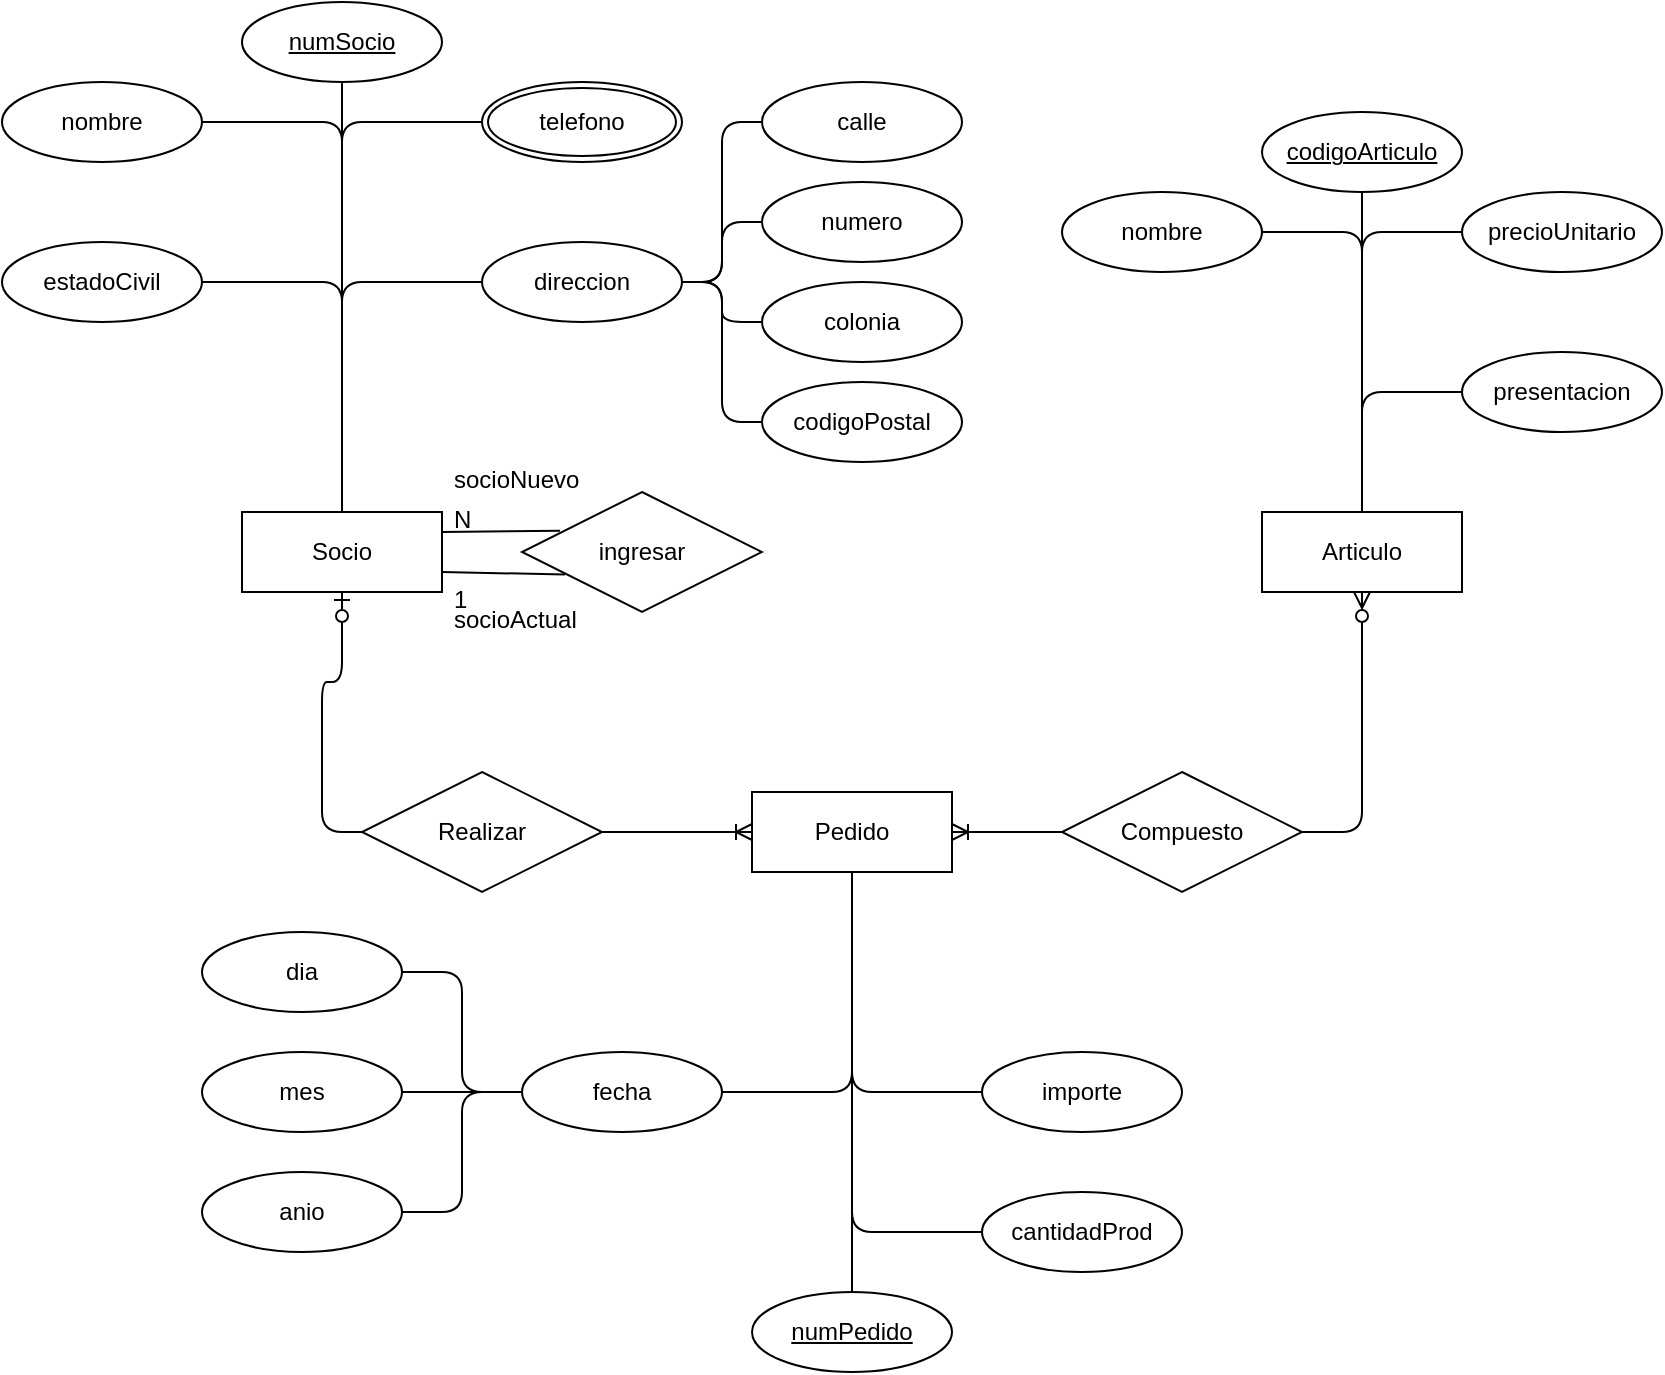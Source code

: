 <mxfile version="24.4.10" type="github">
  <diagram name="Page-1" id="ac-i3KU7QuDOE-IfPuUs">
    <mxGraphModel dx="683" dy="376" grid="1" gridSize="10" guides="1" tooltips="1" connect="1" arrows="1" fold="1" page="1" pageScale="1" pageWidth="850" pageHeight="1100" math="0" shadow="0">
      <root>
        <mxCell id="0" />
        <mxCell id="1" parent="0" />
        <mxCell id="_hiJIPgMftrgZChGUFek-8" style="edgeStyle=orthogonalEdgeStyle;rounded=1;orthogonalLoop=1;jettySize=auto;html=1;exitX=0.5;exitY=1;exitDx=0;exitDy=0;entryX=1;entryY=0.5;entryDx=0;entryDy=0;endArrow=none;endFill=0;startArrow=ERzeroToMany;startFill=0;curved=0;" edge="1" parent="1" source="_hiJIPgMftrgZChGUFek-1" target="_hiJIPgMftrgZChGUFek-5">
          <mxGeometry relative="1" as="geometry" />
        </mxCell>
        <mxCell id="_hiJIPgMftrgZChGUFek-34" style="edgeStyle=orthogonalEdgeStyle;rounded=1;orthogonalLoop=1;jettySize=auto;html=1;exitX=0.5;exitY=0;exitDx=0;exitDy=0;entryX=0.5;entryY=1;entryDx=0;entryDy=0;curved=0;endArrow=none;endFill=0;" edge="1" parent="1" source="_hiJIPgMftrgZChGUFek-1" target="_hiJIPgMftrgZChGUFek-10">
          <mxGeometry relative="1" as="geometry" />
        </mxCell>
        <mxCell id="_hiJIPgMftrgZChGUFek-39" style="edgeStyle=orthogonalEdgeStyle;rounded=1;orthogonalLoop=1;jettySize=auto;html=1;exitX=0.5;exitY=0;exitDx=0;exitDy=0;entryX=1;entryY=0.5;entryDx=0;entryDy=0;curved=0;endArrow=none;endFill=0;" edge="1" parent="1" source="_hiJIPgMftrgZChGUFek-1" target="_hiJIPgMftrgZChGUFek-33">
          <mxGeometry relative="1" as="geometry" />
        </mxCell>
        <mxCell id="_hiJIPgMftrgZChGUFek-40" style="edgeStyle=orthogonalEdgeStyle;rounded=1;orthogonalLoop=1;jettySize=auto;html=1;exitX=0.5;exitY=0;exitDx=0;exitDy=0;entryX=0;entryY=0.5;entryDx=0;entryDy=0;curved=0;endArrow=none;endFill=0;" edge="1" parent="1" source="_hiJIPgMftrgZChGUFek-1" target="_hiJIPgMftrgZChGUFek-32">
          <mxGeometry relative="1" as="geometry" />
        </mxCell>
        <mxCell id="_hiJIPgMftrgZChGUFek-41" style="edgeStyle=orthogonalEdgeStyle;rounded=1;orthogonalLoop=1;jettySize=auto;html=1;exitX=0.5;exitY=0;exitDx=0;exitDy=0;entryX=0;entryY=0.5;entryDx=0;entryDy=0;curved=0;endArrow=none;endFill=0;" edge="1" parent="1" source="_hiJIPgMftrgZChGUFek-1" target="_hiJIPgMftrgZChGUFek-31">
          <mxGeometry relative="1" as="geometry" />
        </mxCell>
        <mxCell id="_hiJIPgMftrgZChGUFek-1" value="Articulo" style="whiteSpace=wrap;html=1;align=center;" vertex="1" parent="1">
          <mxGeometry x="630" y="280" width="100" height="40" as="geometry" />
        </mxCell>
        <mxCell id="_hiJIPgMftrgZChGUFek-45" style="edgeStyle=orthogonalEdgeStyle;rounded=1;orthogonalLoop=1;jettySize=auto;html=1;exitX=0.5;exitY=1;exitDx=0;exitDy=0;entryX=0.5;entryY=0;entryDx=0;entryDy=0;curved=0;endArrow=none;endFill=0;" edge="1" parent="1" source="_hiJIPgMftrgZChGUFek-2" target="_hiJIPgMftrgZChGUFek-11">
          <mxGeometry relative="1" as="geometry" />
        </mxCell>
        <mxCell id="_hiJIPgMftrgZChGUFek-46" style="edgeStyle=orthogonalEdgeStyle;rounded=1;orthogonalLoop=1;jettySize=auto;html=1;exitX=0.5;exitY=1;exitDx=0;exitDy=0;entryX=0;entryY=0.5;entryDx=0;entryDy=0;curved=0;endArrow=none;endFill=0;" edge="1" parent="1" source="_hiJIPgMftrgZChGUFek-2" target="_hiJIPgMftrgZChGUFek-43">
          <mxGeometry relative="1" as="geometry" />
        </mxCell>
        <mxCell id="_hiJIPgMftrgZChGUFek-47" style="edgeStyle=orthogonalEdgeStyle;rounded=1;orthogonalLoop=1;jettySize=auto;html=1;exitX=0.5;exitY=1;exitDx=0;exitDy=0;entryX=0;entryY=0.5;entryDx=0;entryDy=0;curved=0;endArrow=none;endFill=0;" edge="1" parent="1" source="_hiJIPgMftrgZChGUFek-2" target="_hiJIPgMftrgZChGUFek-42">
          <mxGeometry relative="1" as="geometry" />
        </mxCell>
        <mxCell id="_hiJIPgMftrgZChGUFek-48" style="edgeStyle=orthogonalEdgeStyle;rounded=1;orthogonalLoop=1;jettySize=auto;html=1;exitX=0.5;exitY=1;exitDx=0;exitDy=0;entryX=1;entryY=0.5;entryDx=0;entryDy=0;curved=0;endArrow=none;endFill=0;" edge="1" parent="1" source="_hiJIPgMftrgZChGUFek-2" target="_hiJIPgMftrgZChGUFek-44">
          <mxGeometry relative="1" as="geometry" />
        </mxCell>
        <mxCell id="_hiJIPgMftrgZChGUFek-2" value="Pedido" style="whiteSpace=wrap;html=1;align=center;" vertex="1" parent="1">
          <mxGeometry x="375" y="420" width="100" height="40" as="geometry" />
        </mxCell>
        <mxCell id="_hiJIPgMftrgZChGUFek-6" style="edgeStyle=orthogonalEdgeStyle;rounded=1;orthogonalLoop=1;jettySize=auto;html=1;exitX=0.5;exitY=1;exitDx=0;exitDy=0;entryX=0;entryY=0.5;entryDx=0;entryDy=0;curved=0;startArrow=ERzeroToOne;startFill=0;endArrow=none;endFill=0;" edge="1" parent="1" source="_hiJIPgMftrgZChGUFek-3" target="_hiJIPgMftrgZChGUFek-4">
          <mxGeometry relative="1" as="geometry" />
        </mxCell>
        <mxCell id="_hiJIPgMftrgZChGUFek-26" style="edgeStyle=orthogonalEdgeStyle;rounded=1;orthogonalLoop=1;jettySize=auto;html=1;exitX=0.5;exitY=0;exitDx=0;exitDy=0;entryX=0;entryY=0.5;entryDx=0;entryDy=0;endArrow=none;endFill=0;curved=0;" edge="1" parent="1" source="_hiJIPgMftrgZChGUFek-3" target="_hiJIPgMftrgZChGUFek-13">
          <mxGeometry relative="1" as="geometry" />
        </mxCell>
        <mxCell id="_hiJIPgMftrgZChGUFek-27" style="edgeStyle=orthogonalEdgeStyle;rounded=1;orthogonalLoop=1;jettySize=auto;html=1;exitX=0.5;exitY=0;exitDx=0;exitDy=0;entryX=1;entryY=0.5;entryDx=0;entryDy=0;curved=0;endArrow=none;endFill=0;" edge="1" parent="1" source="_hiJIPgMftrgZChGUFek-3" target="_hiJIPgMftrgZChGUFek-14">
          <mxGeometry relative="1" as="geometry" />
        </mxCell>
        <mxCell id="_hiJIPgMftrgZChGUFek-28" style="edgeStyle=orthogonalEdgeStyle;rounded=1;orthogonalLoop=1;jettySize=auto;html=1;exitX=0.5;exitY=0;exitDx=0;exitDy=0;entryX=1;entryY=0.5;entryDx=0;entryDy=0;curved=0;endArrow=none;endFill=0;" edge="1" parent="1" source="_hiJIPgMftrgZChGUFek-3" target="_hiJIPgMftrgZChGUFek-15">
          <mxGeometry relative="1" as="geometry" />
        </mxCell>
        <mxCell id="_hiJIPgMftrgZChGUFek-29" style="edgeStyle=orthogonalEdgeStyle;rounded=1;orthogonalLoop=1;jettySize=auto;html=1;exitX=0.5;exitY=0;exitDx=0;exitDy=0;entryX=0.5;entryY=1;entryDx=0;entryDy=0;curved=0;endArrow=none;endFill=0;" edge="1" parent="1" source="_hiJIPgMftrgZChGUFek-3" target="_hiJIPgMftrgZChGUFek-12">
          <mxGeometry relative="1" as="geometry" />
        </mxCell>
        <mxCell id="_hiJIPgMftrgZChGUFek-30" style="edgeStyle=orthogonalEdgeStyle;rounded=1;orthogonalLoop=1;jettySize=auto;html=1;exitX=0.5;exitY=0;exitDx=0;exitDy=0;entryX=0;entryY=0.5;entryDx=0;entryDy=0;curved=0;endArrow=none;endFill=0;" edge="1" parent="1" source="_hiJIPgMftrgZChGUFek-3" target="_hiJIPgMftrgZChGUFek-16">
          <mxGeometry relative="1" as="geometry" />
        </mxCell>
        <mxCell id="_hiJIPgMftrgZChGUFek-3" value="Socio" style="whiteSpace=wrap;html=1;align=center;" vertex="1" parent="1">
          <mxGeometry x="120" y="280" width="100" height="40" as="geometry" />
        </mxCell>
        <mxCell id="_hiJIPgMftrgZChGUFek-7" style="edgeStyle=orthogonalEdgeStyle;rounded=1;orthogonalLoop=1;jettySize=auto;html=1;exitX=1;exitY=0.5;exitDx=0;exitDy=0;entryX=0;entryY=0.5;entryDx=0;entryDy=0;endArrow=ERoneToMany;endFill=0;curved=0;" edge="1" parent="1" source="_hiJIPgMftrgZChGUFek-4" target="_hiJIPgMftrgZChGUFek-2">
          <mxGeometry relative="1" as="geometry" />
        </mxCell>
        <mxCell id="_hiJIPgMftrgZChGUFek-4" value="Realizar" style="shape=rhombus;perimeter=rhombusPerimeter;whiteSpace=wrap;html=1;align=center;" vertex="1" parent="1">
          <mxGeometry x="180" y="410" width="120" height="60" as="geometry" />
        </mxCell>
        <mxCell id="_hiJIPgMftrgZChGUFek-9" style="edgeStyle=orthogonalEdgeStyle;rounded=1;orthogonalLoop=1;jettySize=auto;html=1;exitX=0;exitY=0.5;exitDx=0;exitDy=0;entryX=1;entryY=0.5;entryDx=0;entryDy=0;endArrow=ERoneToMany;endFill=0;curved=0;" edge="1" parent="1" source="_hiJIPgMftrgZChGUFek-5" target="_hiJIPgMftrgZChGUFek-2">
          <mxGeometry relative="1" as="geometry" />
        </mxCell>
        <mxCell id="_hiJIPgMftrgZChGUFek-5" value="Compuesto" style="shape=rhombus;perimeter=rhombusPerimeter;whiteSpace=wrap;html=1;align=center;" vertex="1" parent="1">
          <mxGeometry x="530" y="410" width="120" height="60" as="geometry" />
        </mxCell>
        <mxCell id="_hiJIPgMftrgZChGUFek-10" value="codigoArticulo" style="ellipse;whiteSpace=wrap;html=1;align=center;fontStyle=4;" vertex="1" parent="1">
          <mxGeometry x="630" y="80" width="100" height="40" as="geometry" />
        </mxCell>
        <mxCell id="_hiJIPgMftrgZChGUFek-11" value="numPedido" style="ellipse;whiteSpace=wrap;html=1;align=center;fontStyle=4;" vertex="1" parent="1">
          <mxGeometry x="375" y="670" width="100" height="40" as="geometry" />
        </mxCell>
        <mxCell id="_hiJIPgMftrgZChGUFek-12" value="numSocio" style="ellipse;whiteSpace=wrap;html=1;align=center;fontStyle=4;" vertex="1" parent="1">
          <mxGeometry x="120" y="25" width="100" height="40" as="geometry" />
        </mxCell>
        <mxCell id="_hiJIPgMftrgZChGUFek-22" style="edgeStyle=orthogonalEdgeStyle;rounded=1;orthogonalLoop=1;jettySize=auto;html=1;exitX=1;exitY=0.5;exitDx=0;exitDy=0;entryX=0;entryY=0.5;entryDx=0;entryDy=0;endArrow=none;endFill=0;curved=0;" edge="1" parent="1" source="_hiJIPgMftrgZChGUFek-13" target="_hiJIPgMftrgZChGUFek-20">
          <mxGeometry relative="1" as="geometry" />
        </mxCell>
        <mxCell id="_hiJIPgMftrgZChGUFek-23" style="edgeStyle=orthogonalEdgeStyle;rounded=1;orthogonalLoop=1;jettySize=auto;html=1;exitX=1;exitY=0.5;exitDx=0;exitDy=0;entryX=0;entryY=0.5;entryDx=0;entryDy=0;curved=0;endArrow=none;endFill=0;" edge="1" parent="1" source="_hiJIPgMftrgZChGUFek-13" target="_hiJIPgMftrgZChGUFek-19">
          <mxGeometry relative="1" as="geometry" />
        </mxCell>
        <mxCell id="_hiJIPgMftrgZChGUFek-24" style="edgeStyle=orthogonalEdgeStyle;rounded=1;orthogonalLoop=1;jettySize=auto;html=1;exitX=1;exitY=0.5;exitDx=0;exitDy=0;entryX=0;entryY=0.5;entryDx=0;entryDy=0;endArrow=none;endFill=0;curved=0;" edge="1" parent="1" source="_hiJIPgMftrgZChGUFek-13" target="_hiJIPgMftrgZChGUFek-18">
          <mxGeometry relative="1" as="geometry" />
        </mxCell>
        <mxCell id="_hiJIPgMftrgZChGUFek-25" style="edgeStyle=orthogonalEdgeStyle;rounded=1;orthogonalLoop=1;jettySize=auto;html=1;exitX=1;exitY=0.5;exitDx=0;exitDy=0;entryX=0;entryY=0.5;entryDx=0;entryDy=0;curved=0;endArrow=none;endFill=0;" edge="1" parent="1" source="_hiJIPgMftrgZChGUFek-13" target="_hiJIPgMftrgZChGUFek-17">
          <mxGeometry relative="1" as="geometry" />
        </mxCell>
        <mxCell id="_hiJIPgMftrgZChGUFek-13" value="direccion" style="ellipse;whiteSpace=wrap;html=1;align=center;" vertex="1" parent="1">
          <mxGeometry x="240" y="145" width="100" height="40" as="geometry" />
        </mxCell>
        <mxCell id="_hiJIPgMftrgZChGUFek-14" value="estadoCivil" style="ellipse;whiteSpace=wrap;html=1;align=center;" vertex="1" parent="1">
          <mxGeometry y="145" width="100" height="40" as="geometry" />
        </mxCell>
        <mxCell id="_hiJIPgMftrgZChGUFek-15" value="nombre" style="ellipse;whiteSpace=wrap;html=1;align=center;" vertex="1" parent="1">
          <mxGeometry y="65" width="100" height="40" as="geometry" />
        </mxCell>
        <mxCell id="_hiJIPgMftrgZChGUFek-16" value="telefono" style="ellipse;shape=doubleEllipse;margin=3;whiteSpace=wrap;html=1;align=center;" vertex="1" parent="1">
          <mxGeometry x="240" y="65" width="100" height="40" as="geometry" />
        </mxCell>
        <mxCell id="_hiJIPgMftrgZChGUFek-17" value="codigoPostal" style="ellipse;whiteSpace=wrap;html=1;align=center;" vertex="1" parent="1">
          <mxGeometry x="380" y="215" width="100" height="40" as="geometry" />
        </mxCell>
        <mxCell id="_hiJIPgMftrgZChGUFek-18" value="colonia" style="ellipse;whiteSpace=wrap;html=1;align=center;" vertex="1" parent="1">
          <mxGeometry x="380" y="165" width="100" height="40" as="geometry" />
        </mxCell>
        <mxCell id="_hiJIPgMftrgZChGUFek-19" value="numero" style="ellipse;whiteSpace=wrap;html=1;align=center;" vertex="1" parent="1">
          <mxGeometry x="380" y="115" width="100" height="40" as="geometry" />
        </mxCell>
        <mxCell id="_hiJIPgMftrgZChGUFek-20" value="calle" style="ellipse;whiteSpace=wrap;html=1;align=center;" vertex="1" parent="1">
          <mxGeometry x="380" y="65" width="100" height="40" as="geometry" />
        </mxCell>
        <mxCell id="_hiJIPgMftrgZChGUFek-31" value="presentacion" style="ellipse;whiteSpace=wrap;html=1;align=center;" vertex="1" parent="1">
          <mxGeometry x="730" y="200" width="100" height="40" as="geometry" />
        </mxCell>
        <mxCell id="_hiJIPgMftrgZChGUFek-32" value="precioUnitario" style="ellipse;whiteSpace=wrap;html=1;align=center;" vertex="1" parent="1">
          <mxGeometry x="730" y="120" width="100" height="40" as="geometry" />
        </mxCell>
        <mxCell id="_hiJIPgMftrgZChGUFek-33" value="nombre" style="ellipse;whiteSpace=wrap;html=1;align=center;" vertex="1" parent="1">
          <mxGeometry x="530" y="120" width="100" height="40" as="geometry" />
        </mxCell>
        <mxCell id="_hiJIPgMftrgZChGUFek-42" value="cantidadProd" style="ellipse;whiteSpace=wrap;html=1;align=center;" vertex="1" parent="1">
          <mxGeometry x="490" y="620" width="100" height="40" as="geometry" />
        </mxCell>
        <mxCell id="_hiJIPgMftrgZChGUFek-43" value="importe" style="ellipse;whiteSpace=wrap;html=1;align=center;" vertex="1" parent="1">
          <mxGeometry x="490" y="550" width="100" height="40" as="geometry" />
        </mxCell>
        <mxCell id="_hiJIPgMftrgZChGUFek-52" style="edgeStyle=orthogonalEdgeStyle;rounded=1;orthogonalLoop=1;jettySize=auto;html=1;exitX=0;exitY=0.5;exitDx=0;exitDy=0;entryX=1;entryY=0.5;entryDx=0;entryDy=0;curved=0;endArrow=none;endFill=0;" edge="1" parent="1" source="_hiJIPgMftrgZChGUFek-44" target="_hiJIPgMftrgZChGUFek-51">
          <mxGeometry relative="1" as="geometry" />
        </mxCell>
        <mxCell id="_hiJIPgMftrgZChGUFek-53" style="edgeStyle=orthogonalEdgeStyle;rounded=1;orthogonalLoop=1;jettySize=auto;html=1;exitX=0;exitY=0.5;exitDx=0;exitDy=0;entryX=1;entryY=0.5;entryDx=0;entryDy=0;endArrow=none;endFill=0;curved=0;" edge="1" parent="1" source="_hiJIPgMftrgZChGUFek-44" target="_hiJIPgMftrgZChGUFek-50">
          <mxGeometry relative="1" as="geometry" />
        </mxCell>
        <mxCell id="_hiJIPgMftrgZChGUFek-55" style="edgeStyle=orthogonalEdgeStyle;rounded=1;orthogonalLoop=1;jettySize=auto;html=1;exitX=0;exitY=0.5;exitDx=0;exitDy=0;entryX=1;entryY=0.5;entryDx=0;entryDy=0;curved=0;endArrow=none;endFill=0;" edge="1" parent="1" source="_hiJIPgMftrgZChGUFek-44" target="_hiJIPgMftrgZChGUFek-49">
          <mxGeometry relative="1" as="geometry" />
        </mxCell>
        <mxCell id="_hiJIPgMftrgZChGUFek-44" value="fecha" style="ellipse;whiteSpace=wrap;html=1;align=center;" vertex="1" parent="1">
          <mxGeometry x="260" y="550" width="100" height="40" as="geometry" />
        </mxCell>
        <mxCell id="_hiJIPgMftrgZChGUFek-49" value="anio" style="ellipse;whiteSpace=wrap;html=1;align=center;" vertex="1" parent="1">
          <mxGeometry x="100" y="610" width="100" height="40" as="geometry" />
        </mxCell>
        <mxCell id="_hiJIPgMftrgZChGUFek-50" value="mes" style="ellipse;whiteSpace=wrap;html=1;align=center;" vertex="1" parent="1">
          <mxGeometry x="100" y="550" width="100" height="40" as="geometry" />
        </mxCell>
        <mxCell id="_hiJIPgMftrgZChGUFek-51" value="dia" style="ellipse;whiteSpace=wrap;html=1;align=center;" vertex="1" parent="1">
          <mxGeometry x="100" y="490" width="100" height="40" as="geometry" />
        </mxCell>
        <mxCell id="_hiJIPgMftrgZChGUFek-56" value="ingresar" style="shape=rhombus;perimeter=rhombusPerimeter;whiteSpace=wrap;html=1;align=center;" vertex="1" parent="1">
          <mxGeometry x="260" y="270" width="120" height="60" as="geometry" />
        </mxCell>
        <mxCell id="_hiJIPgMftrgZChGUFek-59" value="socioNuevo" style="text;strokeColor=none;fillColor=none;spacingLeft=4;spacingRight=4;overflow=hidden;rotatable=0;points=[[0,0.5],[1,0.5]];portConstraint=eastwest;fontSize=12;whiteSpace=wrap;html=1;" vertex="1" parent="1">
          <mxGeometry x="220" y="250" width="80" height="30" as="geometry" />
        </mxCell>
        <mxCell id="_hiJIPgMftrgZChGUFek-60" value="socioActual" style="text;strokeColor=none;fillColor=none;spacingLeft=4;spacingRight=4;overflow=hidden;rotatable=0;points=[[0,0.5],[1,0.5]];portConstraint=eastwest;fontSize=12;whiteSpace=wrap;html=1;" vertex="1" parent="1">
          <mxGeometry x="220" y="320" width="80" height="30" as="geometry" />
        </mxCell>
        <mxCell id="_hiJIPgMftrgZChGUFek-61" value="" style="endArrow=none;html=1;rounded=0;exitX=1;exitY=0.75;exitDx=0;exitDy=0;entryX=0.179;entryY=0.688;entryDx=0;entryDy=0;entryPerimeter=0;" edge="1" parent="1" source="_hiJIPgMftrgZChGUFek-3" target="_hiJIPgMftrgZChGUFek-56">
          <mxGeometry width="50" height="50" relative="1" as="geometry">
            <mxPoint x="260" y="340" as="sourcePoint" />
            <mxPoint x="310" y="290" as="targetPoint" />
          </mxGeometry>
        </mxCell>
        <mxCell id="_hiJIPgMftrgZChGUFek-62" value="" style="endArrow=none;html=1;rounded=0;entryX=0.158;entryY=0.322;entryDx=0;entryDy=0;entryPerimeter=0;exitX=1;exitY=0.25;exitDx=0;exitDy=0;" edge="1" parent="1" source="_hiJIPgMftrgZChGUFek-3" target="_hiJIPgMftrgZChGUFek-56">
          <mxGeometry width="50" height="50" relative="1" as="geometry">
            <mxPoint x="260" y="340" as="sourcePoint" />
            <mxPoint x="310" y="290" as="targetPoint" />
          </mxGeometry>
        </mxCell>
        <mxCell id="_hiJIPgMftrgZChGUFek-63" value="1" style="text;strokeColor=none;fillColor=none;spacingLeft=4;spacingRight=4;overflow=hidden;rotatable=0;points=[[0,0.5],[1,0.5]];portConstraint=eastwest;fontSize=12;whiteSpace=wrap;html=1;" vertex="1" parent="1">
          <mxGeometry x="220" y="310" width="40" height="30" as="geometry" />
        </mxCell>
        <mxCell id="_hiJIPgMftrgZChGUFek-64" value="N" style="text;strokeColor=none;fillColor=none;spacingLeft=4;spacingRight=4;overflow=hidden;rotatable=0;points=[[0,0.5],[1,0.5]];portConstraint=eastwest;fontSize=12;whiteSpace=wrap;html=1;" vertex="1" parent="1">
          <mxGeometry x="220" y="270" width="40" height="30" as="geometry" />
        </mxCell>
      </root>
    </mxGraphModel>
  </diagram>
</mxfile>
